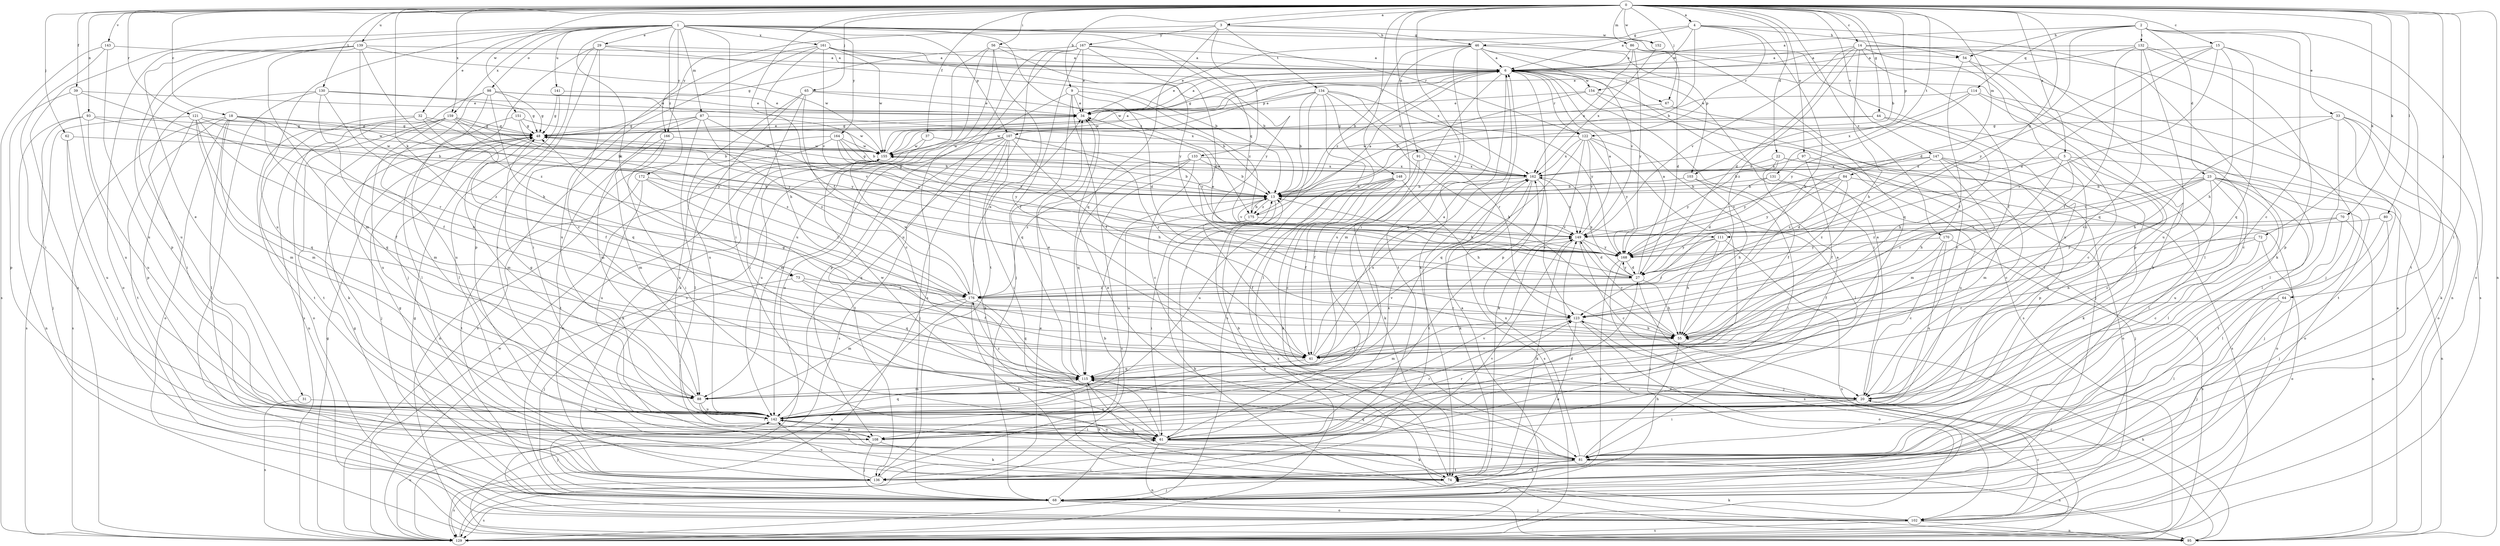 strict digraph  {
0;
1;
2;
3;
4;
5;
6;
9;
13;
14;
15;
18;
20;
22;
23;
27;
29;
31;
32;
33;
34;
37;
39;
41;
44;
46;
48;
54;
55;
56;
61;
62;
64;
65;
67;
68;
70;
72;
73;
74;
80;
81;
84;
86;
87;
88;
91;
93;
95;
97;
98;
102;
103;
107;
108;
111;
114;
115;
121;
122;
123;
129;
130;
131;
132;
133;
134;
136;
139;
141;
142;
143;
147;
148;
149;
151;
152;
154;
155;
159;
161;
162;
164;
166;
167;
168;
170;
172;
175;
176;
0 -> 3  [label=a];
0 -> 4  [label=a];
0 -> 5  [label=a];
0 -> 9  [label=b];
0 -> 13  [label=b];
0 -> 14  [label=c];
0 -> 15  [label=c];
0 -> 18  [label=c];
0 -> 22  [label=d];
0 -> 37  [label=f];
0 -> 39  [label=f];
0 -> 41  [label=f];
0 -> 44  [label=g];
0 -> 56  [label=i];
0 -> 61  [label=i];
0 -> 62  [label=j];
0 -> 64  [label=j];
0 -> 65  [label=j];
0 -> 67  [label=j];
0 -> 70  [label=k];
0 -> 72  [label=k];
0 -> 73  [label=k];
0 -> 80  [label=l];
0 -> 81  [label=l];
0 -> 84  [label=m];
0 -> 86  [label=m];
0 -> 91  [label=n];
0 -> 93  [label=n];
0 -> 95  [label=n];
0 -> 97  [label=o];
0 -> 103  [label=p];
0 -> 111  [label=q];
0 -> 121  [label=r];
0 -> 130  [label=t];
0 -> 131  [label=t];
0 -> 139  [label=u];
0 -> 143  [label=v];
0 -> 147  [label=v];
0 -> 148  [label=v];
0 -> 151  [label=w];
0 -> 152  [label=w];
0 -> 159  [label=x];
0 -> 170  [label=z];
1 -> 29  [label=e];
1 -> 31  [label=e];
1 -> 32  [label=e];
1 -> 54  [label=h];
1 -> 61  [label=i];
1 -> 73  [label=k];
1 -> 87  [label=m];
1 -> 98  [label=o];
1 -> 103  [label=p];
1 -> 107  [label=p];
1 -> 111  [label=q];
1 -> 122  [label=r];
1 -> 129  [label=s];
1 -> 141  [label=u];
1 -> 142  [label=u];
1 -> 159  [label=x];
1 -> 161  [label=x];
1 -> 164  [label=y];
1 -> 166  [label=y];
1 -> 172  [label=z];
1 -> 175  [label=z];
2 -> 6  [label=a];
2 -> 20  [label=c];
2 -> 23  [label=d];
2 -> 27  [label=d];
2 -> 33  [label=e];
2 -> 54  [label=h];
2 -> 102  [label=o];
2 -> 114  [label=q];
2 -> 132  [label=t];
3 -> 46  [label=g];
3 -> 115  [label=q];
3 -> 133  [label=t];
3 -> 134  [label=t];
3 -> 152  [label=w];
3 -> 166  [label=y];
3 -> 167  [label=y];
4 -> 6  [label=a];
4 -> 13  [label=b];
4 -> 46  [label=g];
4 -> 54  [label=h];
4 -> 55  [label=h];
4 -> 74  [label=k];
4 -> 122  [label=r];
4 -> 154  [label=w];
5 -> 13  [label=b];
5 -> 55  [label=h];
5 -> 81  [label=l];
5 -> 88  [label=m];
5 -> 102  [label=o];
5 -> 142  [label=u];
5 -> 162  [label=x];
6 -> 34  [label=e];
6 -> 48  [label=g];
6 -> 67  [label=j];
6 -> 88  [label=m];
6 -> 107  [label=p];
6 -> 108  [label=p];
6 -> 115  [label=q];
6 -> 122  [label=r];
6 -> 154  [label=w];
6 -> 155  [label=w];
6 -> 175  [label=z];
9 -> 27  [label=d];
9 -> 34  [label=e];
9 -> 41  [label=f];
9 -> 108  [label=p];
9 -> 115  [label=q];
9 -> 175  [label=z];
13 -> 48  [label=g];
13 -> 95  [label=n];
13 -> 142  [label=u];
13 -> 149  [label=v];
13 -> 175  [label=z];
14 -> 6  [label=a];
14 -> 20  [label=c];
14 -> 27  [label=d];
14 -> 41  [label=f];
14 -> 55  [label=h];
14 -> 68  [label=j];
14 -> 81  [label=l];
14 -> 149  [label=v];
14 -> 176  [label=z];
15 -> 6  [label=a];
15 -> 27  [label=d];
15 -> 55  [label=h];
15 -> 115  [label=q];
15 -> 123  [label=r];
15 -> 136  [label=t];
15 -> 168  [label=y];
18 -> 13  [label=b];
18 -> 48  [label=g];
18 -> 55  [label=h];
18 -> 81  [label=l];
18 -> 88  [label=m];
18 -> 102  [label=o];
18 -> 115  [label=q];
18 -> 129  [label=s];
18 -> 136  [label=t];
20 -> 6  [label=a];
20 -> 61  [label=i];
20 -> 142  [label=u];
20 -> 155  [label=w];
20 -> 176  [label=z];
22 -> 41  [label=f];
22 -> 102  [label=o];
22 -> 142  [label=u];
22 -> 162  [label=x];
22 -> 168  [label=y];
23 -> 13  [label=b];
23 -> 20  [label=c];
23 -> 68  [label=j];
23 -> 81  [label=l];
23 -> 95  [label=n];
23 -> 123  [label=r];
23 -> 136  [label=t];
23 -> 142  [label=u];
23 -> 149  [label=v];
23 -> 176  [label=z];
27 -> 6  [label=a];
27 -> 13  [label=b];
27 -> 55  [label=h];
27 -> 68  [label=j];
27 -> 162  [label=x];
27 -> 168  [label=y];
27 -> 176  [label=z];
29 -> 6  [label=a];
29 -> 13  [label=b];
29 -> 20  [label=c];
29 -> 61  [label=i];
29 -> 68  [label=j];
29 -> 108  [label=p];
31 -> 129  [label=s];
31 -> 142  [label=u];
32 -> 13  [label=b];
32 -> 48  [label=g];
32 -> 102  [label=o];
32 -> 136  [label=t];
32 -> 168  [label=y];
33 -> 48  [label=g];
33 -> 55  [label=h];
33 -> 74  [label=k];
33 -> 81  [label=l];
33 -> 102  [label=o];
33 -> 136  [label=t];
34 -> 6  [label=a];
34 -> 48  [label=g];
37 -> 142  [label=u];
37 -> 149  [label=v];
37 -> 155  [label=w];
39 -> 34  [label=e];
39 -> 108  [label=p];
39 -> 123  [label=r];
39 -> 142  [label=u];
41 -> 6  [label=a];
41 -> 48  [label=g];
41 -> 115  [label=q];
41 -> 149  [label=v];
41 -> 162  [label=x];
44 -> 20  [label=c];
44 -> 48  [label=g];
44 -> 55  [label=h];
44 -> 155  [label=w];
46 -> 6  [label=a];
46 -> 13  [label=b];
46 -> 34  [label=e];
46 -> 61  [label=i];
46 -> 74  [label=k];
46 -> 95  [label=n];
46 -> 136  [label=t];
46 -> 142  [label=u];
46 -> 149  [label=v];
48 -> 34  [label=e];
48 -> 68  [label=j];
48 -> 88  [label=m];
48 -> 155  [label=w];
54 -> 41  [label=f];
54 -> 74  [label=k];
54 -> 108  [label=p];
55 -> 41  [label=f];
55 -> 149  [label=v];
56 -> 6  [label=a];
56 -> 41  [label=f];
56 -> 102  [label=o];
56 -> 129  [label=s];
56 -> 142  [label=u];
56 -> 168  [label=y];
61 -> 6  [label=a];
61 -> 27  [label=d];
61 -> 74  [label=k];
61 -> 81  [label=l];
61 -> 95  [label=n];
61 -> 115  [label=q];
61 -> 123  [label=r];
61 -> 142  [label=u];
61 -> 149  [label=v];
61 -> 162  [label=x];
62 -> 68  [label=j];
62 -> 142  [label=u];
62 -> 155  [label=w];
64 -> 68  [label=j];
64 -> 81  [label=l];
64 -> 123  [label=r];
65 -> 13  [label=b];
65 -> 20  [label=c];
65 -> 34  [label=e];
65 -> 61  [label=i];
65 -> 74  [label=k];
65 -> 142  [label=u];
67 -> 20  [label=c];
67 -> 155  [label=w];
68 -> 48  [label=g];
68 -> 61  [label=i];
68 -> 102  [label=o];
68 -> 129  [label=s];
68 -> 155  [label=w];
70 -> 81  [label=l];
70 -> 95  [label=n];
70 -> 123  [label=r];
70 -> 149  [label=v];
72 -> 20  [label=c];
72 -> 55  [label=h];
72 -> 102  [label=o];
72 -> 168  [label=y];
73 -> 41  [label=f];
73 -> 68  [label=j];
73 -> 115  [label=q];
73 -> 176  [label=z];
74 -> 68  [label=j];
74 -> 115  [label=q];
80 -> 68  [label=j];
80 -> 81  [label=l];
80 -> 149  [label=v];
81 -> 13  [label=b];
81 -> 34  [label=e];
81 -> 55  [label=h];
81 -> 74  [label=k];
81 -> 95  [label=n];
81 -> 115  [label=q];
81 -> 136  [label=t];
81 -> 142  [label=u];
81 -> 162  [label=x];
84 -> 13  [label=b];
84 -> 27  [label=d];
84 -> 102  [label=o];
84 -> 149  [label=v];
84 -> 168  [label=y];
84 -> 176  [label=z];
86 -> 6  [label=a];
86 -> 27  [label=d];
86 -> 115  [label=q];
86 -> 142  [label=u];
86 -> 162  [label=x];
86 -> 168  [label=y];
87 -> 13  [label=b];
87 -> 48  [label=g];
87 -> 81  [label=l];
87 -> 88  [label=m];
87 -> 129  [label=s];
87 -> 168  [label=y];
87 -> 176  [label=z];
88 -> 48  [label=g];
88 -> 61  [label=i];
88 -> 142  [label=u];
91 -> 41  [label=f];
91 -> 74  [label=k];
91 -> 162  [label=x];
93 -> 13  [label=b];
93 -> 48  [label=g];
93 -> 68  [label=j];
93 -> 95  [label=n];
93 -> 142  [label=u];
95 -> 6  [label=a];
95 -> 13  [label=b];
95 -> 55  [label=h];
95 -> 123  [label=r];
97 -> 41  [label=f];
97 -> 129  [label=s];
97 -> 162  [label=x];
98 -> 34  [label=e];
98 -> 48  [label=g];
98 -> 81  [label=l];
98 -> 115  [label=q];
98 -> 129  [label=s];
98 -> 142  [label=u];
98 -> 162  [label=x];
102 -> 20  [label=c];
102 -> 48  [label=g];
102 -> 68  [label=j];
102 -> 74  [label=k];
102 -> 95  [label=n];
102 -> 129  [label=s];
103 -> 13  [label=b];
103 -> 55  [label=h];
103 -> 61  [label=i];
107 -> 55  [label=h];
107 -> 61  [label=i];
107 -> 68  [label=j];
107 -> 74  [label=k];
107 -> 88  [label=m];
107 -> 123  [label=r];
107 -> 129  [label=s];
107 -> 136  [label=t];
107 -> 155  [label=w];
107 -> 162  [label=x];
108 -> 68  [label=j];
108 -> 74  [label=k];
108 -> 123  [label=r];
111 -> 55  [label=h];
111 -> 68  [label=j];
111 -> 123  [label=r];
111 -> 129  [label=s];
111 -> 168  [label=y];
114 -> 20  [label=c];
114 -> 34  [label=e];
114 -> 81  [label=l];
114 -> 162  [label=x];
114 -> 168  [label=y];
115 -> 20  [label=c];
115 -> 34  [label=e];
115 -> 74  [label=k];
115 -> 88  [label=m];
121 -> 41  [label=f];
121 -> 48  [label=g];
121 -> 88  [label=m];
121 -> 108  [label=p];
121 -> 115  [label=q];
121 -> 129  [label=s];
121 -> 155  [label=w];
121 -> 168  [label=y];
122 -> 61  [label=i];
122 -> 74  [label=k];
122 -> 81  [label=l];
122 -> 115  [label=q];
122 -> 149  [label=v];
122 -> 155  [label=w];
122 -> 162  [label=x];
122 -> 168  [label=y];
123 -> 55  [label=h];
123 -> 74  [label=k];
123 -> 88  [label=m];
123 -> 102  [label=o];
129 -> 6  [label=a];
129 -> 34  [label=e];
129 -> 48  [label=g];
129 -> 142  [label=u];
129 -> 149  [label=v];
129 -> 155  [label=w];
130 -> 34  [label=e];
130 -> 41  [label=f];
130 -> 48  [label=g];
130 -> 61  [label=i];
130 -> 68  [label=j];
130 -> 176  [label=z];
131 -> 13  [label=b];
131 -> 27  [label=d];
131 -> 68  [label=j];
132 -> 6  [label=a];
132 -> 34  [label=e];
132 -> 41  [label=f];
132 -> 108  [label=p];
132 -> 115  [label=q];
132 -> 129  [label=s];
132 -> 142  [label=u];
133 -> 13  [label=b];
133 -> 20  [label=c];
133 -> 115  [label=q];
133 -> 129  [label=s];
133 -> 162  [label=x];
133 -> 176  [label=z];
134 -> 13  [label=b];
134 -> 34  [label=e];
134 -> 55  [label=h];
134 -> 61  [label=i];
134 -> 81  [label=l];
134 -> 123  [label=r];
134 -> 129  [label=s];
134 -> 155  [label=w];
134 -> 168  [label=y];
136 -> 13  [label=b];
136 -> 48  [label=g];
136 -> 129  [label=s];
136 -> 142  [label=u];
136 -> 149  [label=v];
139 -> 6  [label=a];
139 -> 55  [label=h];
139 -> 88  [label=m];
139 -> 102  [label=o];
139 -> 108  [label=p];
139 -> 142  [label=u];
139 -> 155  [label=w];
139 -> 176  [label=z];
141 -> 34  [label=e];
141 -> 48  [label=g];
141 -> 81  [label=l];
142 -> 61  [label=i];
142 -> 68  [label=j];
142 -> 108  [label=p];
142 -> 115  [label=q];
143 -> 6  [label=a];
143 -> 61  [label=i];
143 -> 129  [label=s];
143 -> 142  [label=u];
147 -> 20  [label=c];
147 -> 74  [label=k];
147 -> 88  [label=m];
147 -> 108  [label=p];
147 -> 162  [label=x];
147 -> 168  [label=y];
147 -> 176  [label=z];
148 -> 13  [label=b];
148 -> 20  [label=c];
148 -> 41  [label=f];
148 -> 55  [label=h];
148 -> 74  [label=k];
148 -> 129  [label=s];
148 -> 142  [label=u];
149 -> 6  [label=a];
149 -> 20  [label=c];
149 -> 27  [label=d];
149 -> 74  [label=k];
149 -> 168  [label=y];
151 -> 48  [label=g];
151 -> 88  [label=m];
151 -> 149  [label=v];
151 -> 155  [label=w];
152 -> 162  [label=x];
154 -> 13  [label=b];
154 -> 34  [label=e];
154 -> 68  [label=j];
154 -> 129  [label=s];
155 -> 6  [label=a];
155 -> 13  [label=b];
155 -> 74  [label=k];
155 -> 162  [label=x];
159 -> 41  [label=f];
159 -> 48  [label=g];
159 -> 74  [label=k];
159 -> 95  [label=n];
159 -> 136  [label=t];
159 -> 142  [label=u];
159 -> 168  [label=y];
159 -> 176  [label=z];
161 -> 6  [label=a];
161 -> 13  [label=b];
161 -> 55  [label=h];
161 -> 61  [label=i];
161 -> 142  [label=u];
161 -> 149  [label=v];
161 -> 155  [label=w];
161 -> 162  [label=x];
162 -> 13  [label=b];
162 -> 48  [label=g];
162 -> 74  [label=k];
162 -> 123  [label=r];
162 -> 129  [label=s];
162 -> 136  [label=t];
162 -> 149  [label=v];
162 -> 155  [label=w];
164 -> 13  [label=b];
164 -> 95  [label=n];
164 -> 142  [label=u];
164 -> 149  [label=v];
164 -> 155  [label=w];
164 -> 168  [label=y];
166 -> 61  [label=i];
166 -> 88  [label=m];
166 -> 136  [label=t];
166 -> 155  [label=w];
167 -> 6  [label=a];
167 -> 27  [label=d];
167 -> 34  [label=e];
167 -> 48  [label=g];
167 -> 68  [label=j];
167 -> 129  [label=s];
167 -> 136  [label=t];
167 -> 142  [label=u];
167 -> 168  [label=y];
168 -> 27  [label=d];
168 -> 34  [label=e];
168 -> 68  [label=j];
168 -> 129  [label=s];
170 -> 20  [label=c];
170 -> 41  [label=f];
170 -> 129  [label=s];
170 -> 142  [label=u];
170 -> 168  [label=y];
172 -> 13  [label=b];
172 -> 115  [label=q];
172 -> 136  [label=t];
172 -> 142  [label=u];
172 -> 176  [label=z];
175 -> 6  [label=a];
175 -> 13  [label=b];
175 -> 41  [label=f];
175 -> 61  [label=i];
175 -> 149  [label=v];
176 -> 34  [label=e];
176 -> 74  [label=k];
176 -> 88  [label=m];
176 -> 95  [label=n];
176 -> 115  [label=q];
176 -> 123  [label=r];
176 -> 155  [label=w];
}
